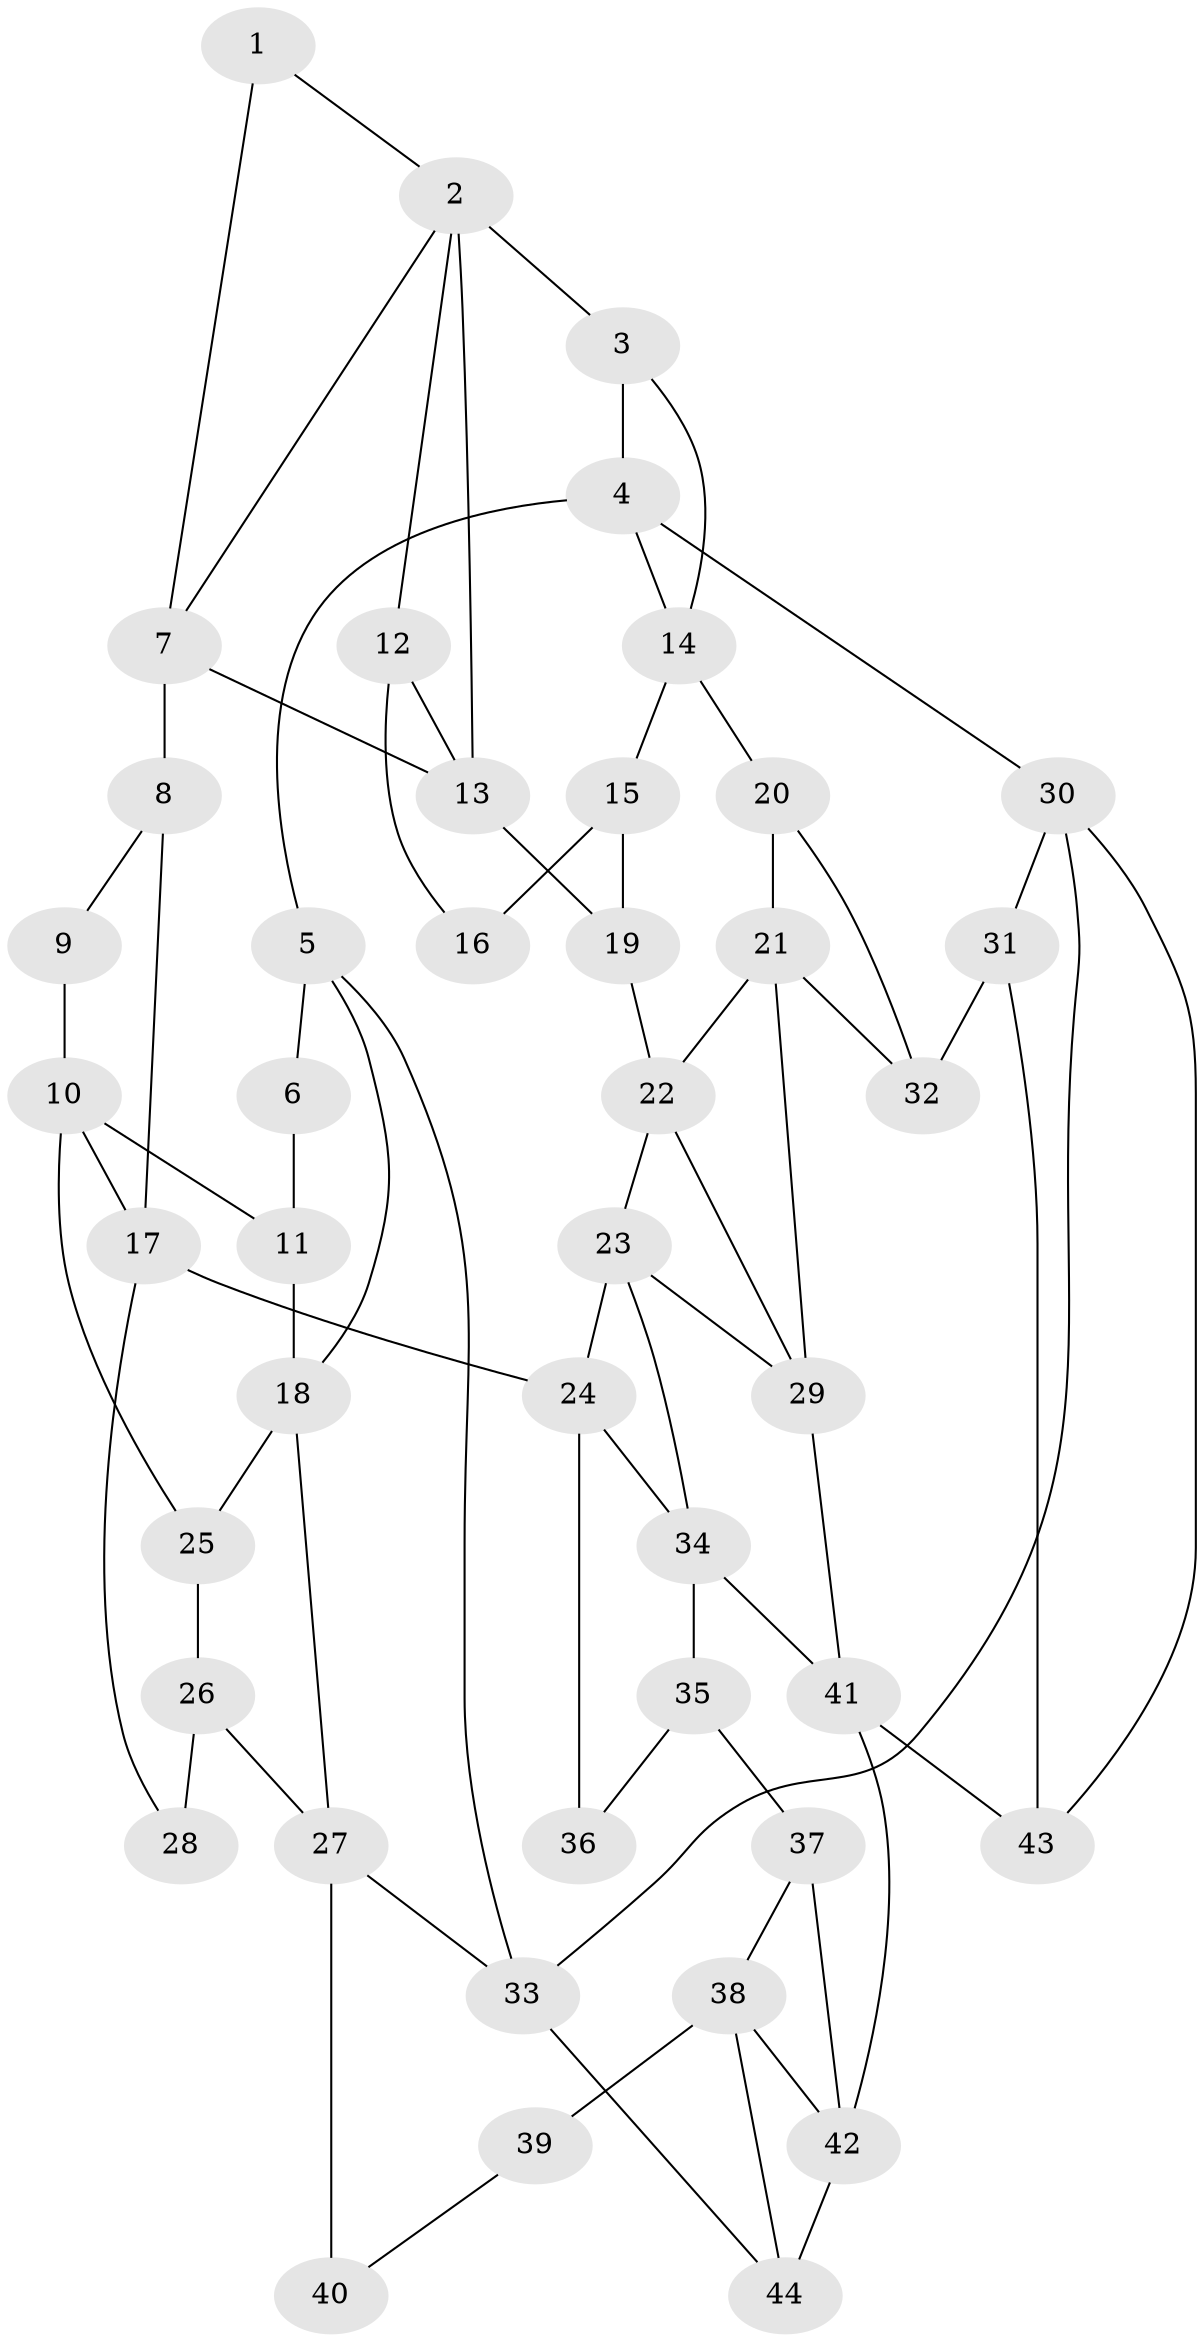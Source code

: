 // original degree distribution, {3: 0.02727272727272727, 4: 0.22727272727272727, 6: 0.22727272727272727, 5: 0.5181818181818182}
// Generated by graph-tools (version 1.1) at 2025/54/03/04/25 22:54:24]
// undirected, 44 vertices, 73 edges
graph export_dot {
  node [color=gray90,style=filled];
  1;
  2;
  3;
  4;
  5;
  6;
  7;
  8;
  9;
  10;
  11;
  12;
  13;
  14;
  15;
  16;
  17;
  18;
  19;
  20;
  21;
  22;
  23;
  24;
  25;
  26;
  27;
  28;
  29;
  30;
  31;
  32;
  33;
  34;
  35;
  36;
  37;
  38;
  39;
  40;
  41;
  42;
  43;
  44;
  1 -- 2 [weight=1.0];
  1 -- 7 [weight=1.0];
  2 -- 3 [weight=2.0];
  2 -- 7 [weight=1.0];
  2 -- 12 [weight=1.0];
  2 -- 13 [weight=1.0];
  3 -- 4 [weight=1.0];
  3 -- 14 [weight=1.0];
  4 -- 5 [weight=1.0];
  4 -- 14 [weight=1.0];
  4 -- 30 [weight=1.0];
  5 -- 6 [weight=1.0];
  5 -- 18 [weight=1.0];
  5 -- 33 [weight=1.0];
  6 -- 11 [weight=1.0];
  7 -- 8 [weight=2.0];
  7 -- 13 [weight=2.0];
  8 -- 9 [weight=2.0];
  8 -- 17 [weight=1.0];
  9 -- 10 [weight=1.0];
  10 -- 11 [weight=2.0];
  10 -- 17 [weight=1.0];
  10 -- 25 [weight=1.0];
  11 -- 18 [weight=3.0];
  12 -- 13 [weight=1.0];
  12 -- 16 [weight=1.0];
  13 -- 19 [weight=1.0];
  14 -- 15 [weight=2.0];
  14 -- 20 [weight=2.0];
  15 -- 16 [weight=2.0];
  15 -- 19 [weight=2.0];
  17 -- 24 [weight=2.0];
  17 -- 28 [weight=1.0];
  18 -- 25 [weight=1.0];
  18 -- 27 [weight=1.0];
  19 -- 22 [weight=2.0];
  20 -- 21 [weight=1.0];
  20 -- 32 [weight=1.0];
  21 -- 22 [weight=2.0];
  21 -- 29 [weight=1.0];
  21 -- 32 [weight=1.0];
  22 -- 23 [weight=1.0];
  22 -- 29 [weight=1.0];
  23 -- 24 [weight=2.0];
  23 -- 29 [weight=1.0];
  23 -- 34 [weight=1.0];
  24 -- 34 [weight=1.0];
  24 -- 36 [weight=1.0];
  25 -- 26 [weight=2.0];
  26 -- 27 [weight=2.0];
  26 -- 28 [weight=2.0];
  27 -- 33 [weight=1.0];
  27 -- 40 [weight=2.0];
  29 -- 41 [weight=1.0];
  30 -- 31 [weight=1.0];
  30 -- 33 [weight=1.0];
  30 -- 43 [weight=1.0];
  31 -- 32 [weight=2.0];
  31 -- 43 [weight=1.0];
  33 -- 44 [weight=1.0];
  34 -- 35 [weight=1.0];
  34 -- 41 [weight=1.0];
  35 -- 36 [weight=2.0];
  35 -- 37 [weight=2.0];
  37 -- 38 [weight=2.0];
  37 -- 42 [weight=1.0];
  38 -- 39 [weight=2.0];
  38 -- 42 [weight=1.0];
  38 -- 44 [weight=1.0];
  39 -- 40 [weight=1.0];
  41 -- 42 [weight=2.0];
  41 -- 43 [weight=2.0];
  42 -- 44 [weight=2.0];
}
